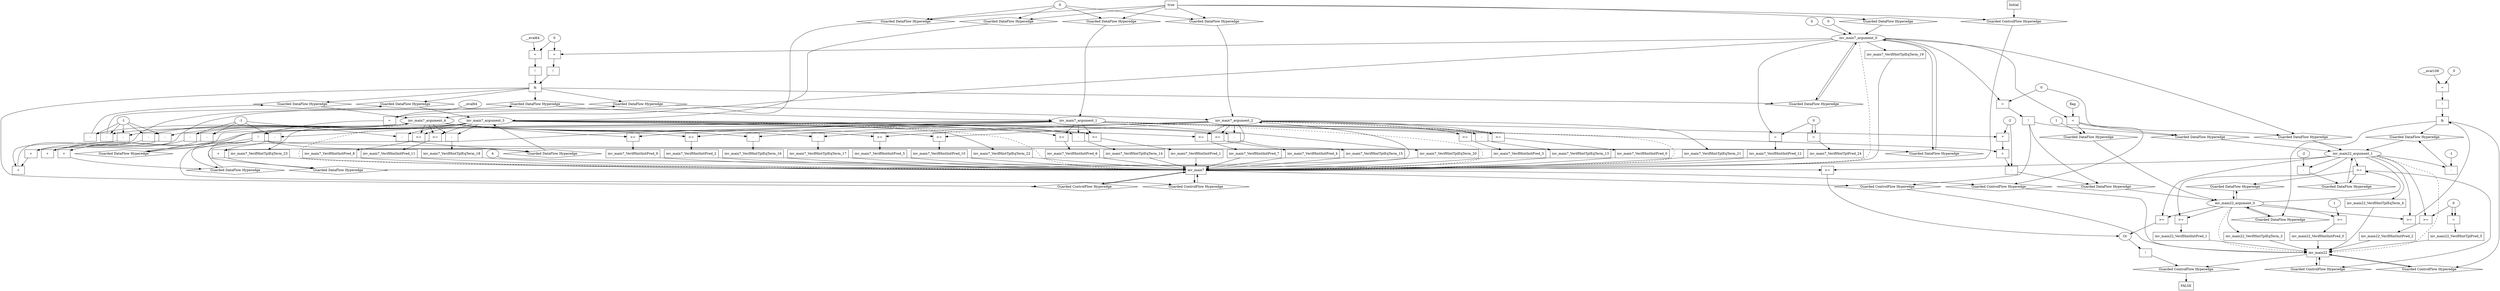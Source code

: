 digraph dag {
inv_main22 [label="inv_main22" shape="rect"];
inv_main7 [label="inv_main7" shape="rect"];
FALSE [label="FALSE" shape="rect"];
Initial [label="Initial" shape="rect"];
ControlFowHyperEdge_0 [label="Guarded ControlFlow Hyperedge" shape="diamond"];
Initial -> ControlFowHyperEdge_0[label=""]
ControlFowHyperEdge_0 -> inv_main7[label=""]
ControlFowHyperEdge_1 [label="Guarded ControlFlow Hyperedge" shape="diamond"];
inv_main22 -> ControlFowHyperEdge_1[label=""]
ControlFowHyperEdge_1 -> inv_main22[label=""]
ControlFowHyperEdge_2 [label="Guarded ControlFlow Hyperedge" shape="diamond"];
inv_main22 -> ControlFowHyperEdge_2[label=""]
ControlFowHyperEdge_2 -> inv_main22[label=""]
ControlFowHyperEdge_3 [label="Guarded ControlFlow Hyperedge" shape="diamond"];
inv_main7 -> ControlFowHyperEdge_3[label=""]
ControlFowHyperEdge_3 -> inv_main22[label=""]
ControlFowHyperEdge_4 [label="Guarded ControlFlow Hyperedge" shape="diamond"];
inv_main7 -> ControlFowHyperEdge_4[label=""]
ControlFowHyperEdge_4 -> inv_main22[label=""]
ControlFowHyperEdge_5 [label="Guarded ControlFlow Hyperedge" shape="diamond"];
inv_main7 -> ControlFowHyperEdge_5[label=""]
ControlFowHyperEdge_5 -> inv_main7[label=""]
ControlFowHyperEdge_6 [label="Guarded ControlFlow Hyperedge" shape="diamond"];
inv_main7 -> ControlFowHyperEdge_6[label=""]
ControlFowHyperEdge_6 -> inv_main7[label=""]
ControlFowHyperEdge_7 [label="Guarded ControlFlow Hyperedge" shape="diamond"];
inv_main22 -> ControlFowHyperEdge_7[label=""]
ControlFowHyperEdge_7 -> FALSE[label=""]
inv_main7_argument_0 [label="inv_main7_argument_0" shape="oval"];
inv_main7_argument_0 -> inv_main7[label="" style="dashed"]
inv_main7_argument_1 [label="inv_main7_argument_1" shape="oval"];
inv_main7_argument_1 -> inv_main7[label="" style="dashed"]
inv_main7_argument_2 [label="inv_main7_argument_2" shape="oval"];
inv_main7_argument_2 -> inv_main7[label="" style="dashed"]
inv_main7_argument_3 [label="inv_main7_argument_3" shape="oval"];
inv_main7_argument_3 -> inv_main7[label="" style="dashed"]
inv_main7_argument_4 [label="inv_main7_argument_4" shape="oval"];
inv_main7_argument_4 -> inv_main7[label="" style="dashed"]
inv_main22_argument_0 [label="inv_main22_argument_0" shape="oval"];
inv_main22_argument_0 -> inv_main22[label="" style="dashed"]
inv_main22_argument_1 [label="inv_main22_argument_1" shape="oval"];
inv_main22_argument_1 -> inv_main22[label="" style="dashed"]

true_0 [label="true" shape="rect"];
true_0->ControlFowHyperEdge_0 [label=""];
xxxinv_main7___Initial_0xxxdataFlow_0_node_0 [label="0"];

xxxinv_main7___Initial_0xxxdataFlow_0_node_0->DataFowHyperEdge_0_inv_main7_argument_1 [label=""];

xxxinv_main7___Initial_0xxxdataFlow_0_node_0->DataFowHyperEdge_0_inv_main7_argument_2 [label=""];

xxxinv_main7___Initial_0xxxdataFlow_0_node_0->DataFowHyperEdge_0_inv_main7_argument_3 [label=""];

xxxinv_main7___Initial_0xxxdataFlow_0_node_0->DataFowHyperEdge_0_inv_main7_argument_4 [label=""];
xxxinv_main22___inv_main22_1xxx_and [label="&" shape="rect"];
xxxinv_main22___inv_main22_1xxxguard_0_node_0 [label="!" shape="rect"];
xxxinv_main22___inv_main22_1xxxguard_0_node_1 [label="=" shape="rect"];
xxxinv_main22___inv_main22_1xxxguard_0_node_2 [label="__eval108"];
xxxinv_main22___inv_main22_1xxxguard_0_node_3 [label="0"];
xxxinv_main22___inv_main22_1xxxguard_0_node_1->xxxinv_main22___inv_main22_1xxxguard_0_node_0
xxxinv_main22___inv_main22_1xxxguard_0_node_2->xxxinv_main22___inv_main22_1xxxguard_0_node_1
xxxinv_main22___inv_main22_1xxxguard_0_node_3->xxxinv_main22___inv_main22_1xxxguard_0_node_1

xxxinv_main22___inv_main22_1xxxguard_0_node_0->xxxinv_main22___inv_main22_1xxx_and [label=""];
xxxinv_main22___inv_main22_1xxxguard1_node_0 [label=">=" shape="rect"];
inv_main22_argument_0->xxxinv_main22___inv_main22_1xxxguard1_node_0
inv_main22_argument_1->xxxinv_main22___inv_main22_1xxxguard1_node_0

xxxinv_main22___inv_main22_1xxxguard1_node_0->xxxinv_main22___inv_main22_1xxx_and [label=""];
xxxinv_main22___inv_main22_1xxx_and->ControlFowHyperEdge_1 [label=""];
xxxinv_main22___inv_main22_1xxxdataFlow_0_node_0 [label="-" shape="rect"];
xxxinv_main22___inv_main22_1xxxdataFlow_0_node_2 [label="-1"];
inv_main22_argument_1->xxxinv_main22___inv_main22_1xxxdataFlow_0_node_0
xxxinv_main22___inv_main22_1xxxdataFlow_0_node_2->xxxinv_main22___inv_main22_1xxxdataFlow_0_node_0

xxxinv_main22___inv_main22_1xxxdataFlow_0_node_0->DataFowHyperEdge_1_inv_main22_argument_1 [label=""];
xxxinv_main22___inv_main22_2xxxguard_0_node_0 [label=">=" shape="rect"];
inv_main22_argument_0->xxxinv_main22___inv_main22_2xxxguard_0_node_0
inv_main22_argument_1->xxxinv_main22___inv_main22_2xxxguard_0_node_0

xxxinv_main22___inv_main22_2xxxguard_0_node_0->ControlFowHyperEdge_2 [label=""];
xxxinv_main22___inv_main22_2xxxdataFlow_0_node_0 [label="-" shape="rect"];
xxxinv_main22___inv_main22_2xxxdataFlow_0_node_2 [label="-2"];
inv_main22_argument_1->xxxinv_main22___inv_main22_2xxxdataFlow_0_node_0
xxxinv_main22___inv_main22_2xxxdataFlow_0_node_2->xxxinv_main22___inv_main22_2xxxdataFlow_0_node_0

xxxinv_main22___inv_main22_2xxxdataFlow_0_node_0->DataFowHyperEdge_2_inv_main22_argument_1 [label=""];
xxxinv_main22___inv_main7_3xxxguard_0_node_0 [label="!" shape="rect"];
xxxinv_main22___inv_main7_3xxxguard_0_node_1 [label="=" shape="rect"];
xxxinv_main22___inv_main7_3xxxguard_0_node_1->xxxinv_main22___inv_main7_3xxxguard_0_node_0
inv_main7_argument_0->xxxinv_main22___inv_main7_3xxxguard_0_node_1
xxxinv_main22___inv_main7_3xxxdataFlow1_node_0->xxxinv_main22___inv_main7_3xxxguard_0_node_1

xxxinv_main22___inv_main7_3xxxguard_0_node_0->ControlFowHyperEdge_3 [label=""];
xxxinv_main22___inv_main7_3xxxdataFlow_0_node_0 [label="-" shape="rect"];
xxxinv_main22___inv_main7_3xxxdataFlow_0_node_1 [label="+" shape="rect"];
xxxinv_main22___inv_main7_3xxxdataFlow_0_node_3 [label="*" shape="rect"];
xxxinv_main22___inv_main7_3xxxdataFlow_0_node_4 [label="-2"];
xxxinv_main22___inv_main7_3xxxdataFlow_0_node_4 [label="-2"];
xxxinv_main22___inv_main7_3xxxdataFlow_0_node_1->xxxinv_main22___inv_main7_3xxxdataFlow_0_node_0
xxxinv_main22___inv_main7_3xxxdataFlow_0_node_4->xxxinv_main22___inv_main7_3xxxdataFlow_0_node_0
inv_main7_argument_1->xxxinv_main22___inv_main7_3xxxdataFlow_0_node_1
xxxinv_main22___inv_main7_3xxxdataFlow_0_node_3->xxxinv_main22___inv_main7_3xxxdataFlow_0_node_1
inv_main7_argument_2->xxxinv_main22___inv_main7_3xxxdataFlow_0_node_3
xxxinv_main22___inv_main7_3xxxdataFlow_0_node_4->xxxinv_main22___inv_main7_3xxxdataFlow_0_node_3

xxxinv_main22___inv_main7_3xxxdataFlow_0_node_0->DataFowHyperEdge_3_inv_main22_argument_0 [label=""];
xxxinv_main22___inv_main7_3xxxdataFlow1_node_0 [label="0"];

xxxinv_main22___inv_main7_3xxxdataFlow1_node_0->DataFowHyperEdge_3_inv_main22_argument_1 [label=""];
xxxinv_main22___inv_main7_4xxxguard_0_node_0 [label="=" shape="rect"];
xxxinv_main22___inv_main7_4xxxguard_0_node_1 [label="flag"];
xxxinv_main22___inv_main7_4xxxguard_0_node_1->xxxinv_main22___inv_main7_4xxxguard_0_node_0
inv_main7_argument_0->xxxinv_main22___inv_main7_4xxxguard_0_node_0

xxxinv_main22___inv_main7_4xxxguard_0_node_0->ControlFowHyperEdge_4 [label=""];
xxxinv_main22___inv_main7_4xxxdataFlow_0_node_0 [label="1"];

xxxinv_main22___inv_main7_4xxxdataFlow_0_node_0->DataFowHyperEdge_4_inv_main22_argument_0 [label=""];

inv_main7_argument_0->DataFowHyperEdge_4_inv_main22_argument_1 [label=""];
xxxinv_main7___inv_main7_5xxx_and [label="&" shape="rect"];
xxxinv_main7___inv_main7_5xxxguard_0_node_0 [label="!" shape="rect"];
xxxinv_main7___inv_main7_5xxxguard_0_node_1 [label="=" shape="rect"];
xxxinv_main7___inv_main7_5xxxguard_0_node_3 [label="0"];
xxxinv_main7___inv_main7_5xxxguard_0_node_1->xxxinv_main7___inv_main7_5xxxguard_0_node_0
inv_main7_argument_0->xxxinv_main7___inv_main7_5xxxguard_0_node_1
xxxinv_main7___inv_main7_5xxxguard_0_node_3->xxxinv_main7___inv_main7_5xxxguard_0_node_1

xxxinv_main7___inv_main7_5xxxguard_0_node_0->xxxinv_main7___inv_main7_5xxx_and [label=""];
xxxinv_main7___inv_main7_5xxxguard1_node_0 [label="!" shape="rect"];
xxxinv_main7___inv_main7_5xxxguard1_node_1 [label="=" shape="rect"];
xxxinv_main7___inv_main7_5xxxguard1_node_2 [label="__eval64"];
xxxinv_main7___inv_main7_5xxxguard1_node_1->xxxinv_main7___inv_main7_5xxxguard1_node_0
xxxinv_main7___inv_main7_5xxxguard1_node_2->xxxinv_main7___inv_main7_5xxxguard1_node_1
xxxinv_main7___inv_main7_5xxxguard_0_node_3->xxxinv_main7___inv_main7_5xxxguard1_node_1

xxxinv_main7___inv_main7_5xxxguard1_node_0->xxxinv_main7___inv_main7_5xxx_and [label=""];
xxxinv_main7___inv_main7_5xxx_and->ControlFowHyperEdge_5 [label=""];
xxxinv_main7___inv_main7_5xxxdataFlow_0_node_0 [label="+" shape="rect"];
xxxinv_main7___inv_main7_5xxxdataFlow_0_node_1 [label="+" shape="rect"];
xxxinv_main7___inv_main7_5xxxdataFlow_0_node_3 [label="-" shape="rect"];
xxxinv_main7___inv_main7_5xxxdataFlow_0_node_5 [label="-1"];
xxxinv_main7___inv_main7_5xxxdataFlow_0_node_6 [label="-" shape="rect"];
xxxinv_main7___inv_main7_5xxxdataFlow_0_node_1->xxxinv_main7___inv_main7_5xxxdataFlow_0_node_0
xxxinv_main7___inv_main7_5xxxdataFlow_0_node_6->xxxinv_main7___inv_main7_5xxxdataFlow_0_node_0
inv_main7_argument_1->xxxinv_main7___inv_main7_5xxxdataFlow_0_node_1
xxxinv_main7___inv_main7_5xxxdataFlow_0_node_3->xxxinv_main7___inv_main7_5xxxdataFlow_0_node_1
inv_main7_argument_4->xxxinv_main7___inv_main7_5xxxdataFlow_0_node_3
xxxinv_main7___inv_main7_5xxxdataFlow_0_node_5->xxxinv_main7___inv_main7_5xxxdataFlow_0_node_3
inv_main7_argument_3->xxxinv_main7___inv_main7_5xxxdataFlow_0_node_6
xxxinv_main7___inv_main7_5xxxdataFlow_0_node_5->xxxinv_main7___inv_main7_5xxxdataFlow_0_node_6

xxxinv_main7___inv_main7_5xxxdataFlow_0_node_0->DataFowHyperEdge_5_inv_main7_argument_1 [label=""];
xxxinv_main7___inv_main7_5xxxdataFlow1_node_0 [label="+" shape="rect"];
xxxinv_main7___inv_main7_5xxxdataFlow1_node_2 [label="-" shape="rect"];
inv_main7_argument_2->xxxinv_main7___inv_main7_5xxxdataFlow1_node_0
xxxinv_main7___inv_main7_5xxxdataFlow1_node_2->xxxinv_main7___inv_main7_5xxxdataFlow1_node_0
inv_main7_argument_3->xxxinv_main7___inv_main7_5xxxdataFlow1_node_2
xxxinv_main7___inv_main7_5xxxdataFlow_0_node_5->xxxinv_main7___inv_main7_5xxxdataFlow1_node_2

xxxinv_main7___inv_main7_5xxxdataFlow1_node_0->DataFowHyperEdge_5_inv_main7_argument_2 [label=""];
xxxinv_main7___inv_main7_5xxxdataFlow2_node_0 [label="-" shape="rect"];
inv_main7_argument_3->xxxinv_main7___inv_main7_5xxxdataFlow2_node_0
xxxinv_main7___inv_main7_5xxxdataFlow_0_node_5->xxxinv_main7___inv_main7_5xxxdataFlow2_node_0

xxxinv_main7___inv_main7_5xxxdataFlow2_node_0->DataFowHyperEdge_5_inv_main7_argument_3 [label=""];
xxxinv_main7___inv_main7_5xxxdataFlow3_node_0 [label="-" shape="rect"];
inv_main7_argument_4->xxxinv_main7___inv_main7_5xxxdataFlow3_node_0
xxxinv_main7___inv_main7_5xxxdataFlow_0_node_5->xxxinv_main7___inv_main7_5xxxdataFlow3_node_0

xxxinv_main7___inv_main7_5xxxdataFlow3_node_0->DataFowHyperEdge_5_inv_main7_argument_4 [label=""];
xxxinv_main7___inv_main7_6xxxguard_0_node_0 [label="!" shape="rect"];
xxxinv_main7___inv_main7_6xxxguard_0_node_1 [label="=" shape="rect"];
xxxinv_main7___inv_main7_6xxxguard_0_node_2 [label="__eval64"];
xxxinv_main7___inv_main7_6xxxguard_0_node_1->xxxinv_main7___inv_main7_6xxxguard_0_node_0
xxxinv_main7___inv_main7_6xxxguard_0_node_2->xxxinv_main7___inv_main7_6xxxguard_0_node_1
inv_main7_argument_0->xxxinv_main7___inv_main7_6xxxguard_0_node_1

xxxinv_main7___inv_main7_6xxxguard_0_node_0->ControlFowHyperEdge_6 [label=""];
xxxinv_main7___inv_main7_6xxxdataFlow_0_node_0 [label="+" shape="rect"];
xxxinv_main7___inv_main7_6xxxdataFlow_0_node_2 [label="-" shape="rect"];
xxxinv_main7___inv_main7_6xxxdataFlow_0_node_4 [label="-1"];
inv_main7_argument_2->xxxinv_main7___inv_main7_6xxxdataFlow_0_node_0
xxxinv_main7___inv_main7_6xxxdataFlow_0_node_2->xxxinv_main7___inv_main7_6xxxdataFlow_0_node_0
inv_main7_argument_3->xxxinv_main7___inv_main7_6xxxdataFlow_0_node_2
xxxinv_main7___inv_main7_6xxxdataFlow_0_node_4->xxxinv_main7___inv_main7_6xxxdataFlow_0_node_2

xxxinv_main7___inv_main7_6xxxdataFlow_0_node_0->DataFowHyperEdge_6_inv_main7_argument_2 [label=""];
xxxinv_main7___inv_main7_6xxxdataFlow1_node_0 [label="-" shape="rect"];
inv_main7_argument_4->xxxinv_main7___inv_main7_6xxxdataFlow1_node_0
xxxinv_main7___inv_main7_6xxxdataFlow_0_node_4->xxxinv_main7___inv_main7_6xxxdataFlow1_node_0

xxxinv_main7___inv_main7_6xxxdataFlow1_node_0->DataFowHyperEdge_6_inv_main7_argument_4 [label=""];
xxxinv_main7___inv_main7_6xxxdataFlow2_node_0 [label="+" shape="rect"];
xxxinv_main7___inv_main7_6xxxdataFlow2_node_2 [label="-" shape="rect"];
inv_main7_argument_1->xxxinv_main7___inv_main7_6xxxdataFlow2_node_0
xxxinv_main7___inv_main7_6xxxdataFlow2_node_2->xxxinv_main7___inv_main7_6xxxdataFlow2_node_0
inv_main7_argument_4->xxxinv_main7___inv_main7_6xxxdataFlow2_node_2
xxxinv_main7___inv_main7_6xxxdataFlow_0_node_4->xxxinv_main7___inv_main7_6xxxdataFlow2_node_2

xxxinv_main7___inv_main7_6xxxdataFlow2_node_0->DataFowHyperEdge_6_inv_main7_argument_1 [label=""];

inv_main7_argument_0->DataFowHyperEdge_6_inv_main7_argument_0 [label=""];
xxxinv_main7___inv_main7_6xxxdataFlow4_node_0 [label="-" shape="rect"];
inv_main7_argument_3->xxxinv_main7___inv_main7_6xxxdataFlow4_node_0
xxxinv_main7___inv_main7_6xxxdataFlow_0_node_4->xxxinv_main7___inv_main7_6xxxdataFlow4_node_0

xxxinv_main7___inv_main7_6xxxdataFlow4_node_0->DataFowHyperEdge_6_inv_main7_argument_3 [label=""];
xxxFALSE___inv_main22_7xxxguard_0_node_0 [label="!" shape="rect"];
xxxFALSE___inv_main22_7xxxguard_0_node_1 [label="Or"];
xxxFALSE___inv_main22_7xxxguard_0_node_2 [label=">=" shape="rect"];
xxxFALSE___inv_main22_7xxxguard_0_node_3 [label="4"];
xxxFALSE___inv_main22_7xxxguard_0_node_5 [label=">=" shape="rect"];
xxxFALSE___inv_main22_7xxxguard_0_node_1->xxxFALSE___inv_main22_7xxxguard_0_node_0
xxxFALSE___inv_main22_7xxxguard_0_node_2->xxxFALSE___inv_main22_7xxxguard_0_node_1
xxxFALSE___inv_main22_7xxxguard_0_node_5->xxxFALSE___inv_main22_7xxxguard_0_node_1
xxxFALSE___inv_main22_7xxxguard_0_node_3->xxxFALSE___inv_main22_7xxxguard_0_node_2
inv_main22_argument_1->xxxFALSE___inv_main22_7xxxguard_0_node_2
inv_main22_argument_0->xxxFALSE___inv_main22_7xxxguard_0_node_5
inv_main22_argument_1->xxxFALSE___inv_main22_7xxxguard_0_node_5

xxxFALSE___inv_main22_7xxxguard_0_node_0->ControlFowHyperEdge_7 [label=""];
DataFowHyperEdge_0_inv_main7_argument_0 [label="Guarded DataFlow Hyperedge" shape="diamond"];
DataFowHyperEdge_0_inv_main7_argument_0 -> inv_main7_argument_0[label=""]
true_0->DataFowHyperEdge_0_inv_main7_argument_0 [label=""];
DataFowHyperEdge_0_inv_main7_argument_1 [label="Guarded DataFlow Hyperedge" shape="diamond"];
DataFowHyperEdge_0_inv_main7_argument_1 -> inv_main7_argument_1[label=""]
true_0->DataFowHyperEdge_0_inv_main7_argument_1 [label=""];
DataFowHyperEdge_0_inv_main7_argument_2 [label="Guarded DataFlow Hyperedge" shape="diamond"];
DataFowHyperEdge_0_inv_main7_argument_2 -> inv_main7_argument_2[label=""]
true_0->DataFowHyperEdge_0_inv_main7_argument_2 [label=""];
DataFowHyperEdge_0_inv_main7_argument_3 [label="Guarded DataFlow Hyperedge" shape="diamond"];
DataFowHyperEdge_0_inv_main7_argument_3 -> inv_main7_argument_3[label=""]
true_0->DataFowHyperEdge_0_inv_main7_argument_3 [label=""];
DataFowHyperEdge_0_inv_main7_argument_4 [label="Guarded DataFlow Hyperedge" shape="diamond"];
DataFowHyperEdge_0_inv_main7_argument_4 -> inv_main7_argument_4[label=""]
true_0->DataFowHyperEdge_0_inv_main7_argument_4 [label=""];
DataFowHyperEdge_1_inv_main22_argument_0 [label="Guarded DataFlow Hyperedge" shape="diamond"];
DataFowHyperEdge_1_inv_main22_argument_0 -> inv_main22_argument_0[label=""]
xxxinv_main22___inv_main22_1xxx_and -> DataFowHyperEdge_1_inv_main22_argument_0[label=""]
DataFowHyperEdge_1_inv_main22_argument_1 [label="Guarded DataFlow Hyperedge" shape="diamond"];
DataFowHyperEdge_1_inv_main22_argument_1 -> inv_main22_argument_1[label=""]
xxxinv_main22___inv_main22_1xxx_and -> DataFowHyperEdge_1_inv_main22_argument_1[label=""]
DataFowHyperEdge_2_inv_main22_argument_0 [label="Guarded DataFlow Hyperedge" shape="diamond"];
DataFowHyperEdge_2_inv_main22_argument_0 -> inv_main22_argument_0[label=""]
xxxinv_main22___inv_main22_2xxxguard_0_node_0 -> DataFowHyperEdge_2_inv_main22_argument_0[label=""]
DataFowHyperEdge_2_inv_main22_argument_1 [label="Guarded DataFlow Hyperedge" shape="diamond"];
DataFowHyperEdge_2_inv_main22_argument_1 -> inv_main22_argument_1[label=""]
xxxinv_main22___inv_main22_2xxxguard_0_node_0 -> DataFowHyperEdge_2_inv_main22_argument_1[label=""]
DataFowHyperEdge_3_inv_main22_argument_0 [label="Guarded DataFlow Hyperedge" shape="diamond"];
DataFowHyperEdge_3_inv_main22_argument_0 -> inv_main22_argument_0[label=""]
xxxinv_main22___inv_main7_3xxxguard_0_node_0 -> DataFowHyperEdge_3_inv_main22_argument_0[label=""]
DataFowHyperEdge_3_inv_main22_argument_1 [label="Guarded DataFlow Hyperedge" shape="diamond"];
DataFowHyperEdge_3_inv_main22_argument_1 -> inv_main22_argument_1[label=""]
xxxinv_main22___inv_main7_3xxxguard_0_node_0 -> DataFowHyperEdge_3_inv_main22_argument_1[label=""]
DataFowHyperEdge_4_inv_main22_argument_0 [label="Guarded DataFlow Hyperedge" shape="diamond"];
DataFowHyperEdge_4_inv_main22_argument_0 -> inv_main22_argument_0[label=""]
xxxinv_main22___inv_main7_4xxxguard_0_node_0 -> DataFowHyperEdge_4_inv_main22_argument_0[label=""]
DataFowHyperEdge_4_inv_main22_argument_1 [label="Guarded DataFlow Hyperedge" shape="diamond"];
DataFowHyperEdge_4_inv_main22_argument_1 -> inv_main22_argument_1[label=""]
xxxinv_main22___inv_main7_4xxxguard_0_node_0 -> DataFowHyperEdge_4_inv_main22_argument_1[label=""]
DataFowHyperEdge_5_inv_main7_argument_0 [label="Guarded DataFlow Hyperedge" shape="diamond"];
DataFowHyperEdge_5_inv_main7_argument_0 -> inv_main7_argument_0[label=""]
xxxinv_main7___inv_main7_5xxx_and -> DataFowHyperEdge_5_inv_main7_argument_0[label=""]
DataFowHyperEdge_5_inv_main7_argument_1 [label="Guarded DataFlow Hyperedge" shape="diamond"];
DataFowHyperEdge_5_inv_main7_argument_1 -> inv_main7_argument_1[label=""]
xxxinv_main7___inv_main7_5xxx_and -> DataFowHyperEdge_5_inv_main7_argument_1[label=""]
DataFowHyperEdge_5_inv_main7_argument_2 [label="Guarded DataFlow Hyperedge" shape="diamond"];
DataFowHyperEdge_5_inv_main7_argument_2 -> inv_main7_argument_2[label=""]
xxxinv_main7___inv_main7_5xxx_and -> DataFowHyperEdge_5_inv_main7_argument_2[label=""]
DataFowHyperEdge_5_inv_main7_argument_3 [label="Guarded DataFlow Hyperedge" shape="diamond"];
DataFowHyperEdge_5_inv_main7_argument_3 -> inv_main7_argument_3[label=""]
xxxinv_main7___inv_main7_5xxx_and -> DataFowHyperEdge_5_inv_main7_argument_3[label=""]
DataFowHyperEdge_5_inv_main7_argument_4 [label="Guarded DataFlow Hyperedge" shape="diamond"];
DataFowHyperEdge_5_inv_main7_argument_4 -> inv_main7_argument_4[label=""]
xxxinv_main7___inv_main7_5xxx_and -> DataFowHyperEdge_5_inv_main7_argument_4[label=""]
DataFowHyperEdge_6_inv_main7_argument_0 [label="Guarded DataFlow Hyperedge" shape="diamond"];
DataFowHyperEdge_6_inv_main7_argument_0 -> inv_main7_argument_0[label=""]
xxxinv_main7___inv_main7_6xxxguard_0_node_0 -> DataFowHyperEdge_6_inv_main7_argument_0[label=""]
DataFowHyperEdge_6_inv_main7_argument_1 [label="Guarded DataFlow Hyperedge" shape="diamond"];
DataFowHyperEdge_6_inv_main7_argument_1 -> inv_main7_argument_1[label=""]
xxxinv_main7___inv_main7_6xxxguard_0_node_0 -> DataFowHyperEdge_6_inv_main7_argument_1[label=""]
DataFowHyperEdge_6_inv_main7_argument_2 [label="Guarded DataFlow Hyperedge" shape="diamond"];
DataFowHyperEdge_6_inv_main7_argument_2 -> inv_main7_argument_2[label=""]
xxxinv_main7___inv_main7_6xxxguard_0_node_0 -> DataFowHyperEdge_6_inv_main7_argument_2[label=""]
DataFowHyperEdge_6_inv_main7_argument_3 [label="Guarded DataFlow Hyperedge" shape="diamond"];
DataFowHyperEdge_6_inv_main7_argument_3 -> inv_main7_argument_3[label=""]
xxxinv_main7___inv_main7_6xxxguard_0_node_0 -> DataFowHyperEdge_6_inv_main7_argument_3[label=""]
DataFowHyperEdge_6_inv_main7_argument_4 [label="Guarded DataFlow Hyperedge" shape="diamond"];
DataFowHyperEdge_6_inv_main7_argument_4 -> inv_main7_argument_4[label=""]
xxxinv_main7___inv_main7_6xxxguard_0_node_0 -> DataFowHyperEdge_6_inv_main7_argument_4[label=""]
"xxxinv_main22___inv_main7_4xxxinv_main7_argument_0_constant_0" [label="0"];
"xxxinv_main22___inv_main7_4xxxinv_main7_argument_0_constant_0"->inv_main7_argument_0 [label=""];
"xxxinv_main7___inv_main7_6xxxinv_main7_argument_0_constant_0" [label="0"];
"xxxinv_main7___inv_main7_6xxxinv_main7_argument_0_constant_0"->inv_main7_argument_0 [label=""];
inv_main22_argument_0 -> DataFowHyperEdge_1_inv_main22_argument_0[label=""]
inv_main22_argument_0 -> DataFowHyperEdge_2_inv_main22_argument_0[label=""]
inv_main7_argument_0 -> DataFowHyperEdge_5_inv_main7_argument_0[label=""]




inv_main7_VerifHintInitPred_0 [label="inv_main7_VerifHintInitPred_0" shape="rect"];
inv_main7predicate_0_node_0 -> inv_main7_VerifHintInitPred_0[label="" ];
inv_main7_VerifHintInitPred_0 -> inv_main7[label="" ];
inv_main7predicate_0_node_0 [label=">=" shape="rect"];
inv_main7_argument_1 [label="inv_main7_argument_1"];
inv_main7_argument_2 [label="inv_main7_argument_2"];
inv_main7_argument_2->inv_main7predicate_0_node_0
inv_main7_argument_1->inv_main7predicate_0_node_0

inv_main7_VerifHintInitPred_1 [label="inv_main7_VerifHintInitPred_1" shape="rect"];
inv_main7predicate_1_node_0 -> inv_main7_VerifHintInitPred_1[label="" ];
inv_main7_VerifHintInitPred_1 -> inv_main7[label="" ];
inv_main7predicate_1_node_0 [label=">=" shape="rect"];
inv_main7_argument_1 [label="inv_main7_argument_1"];
inv_main7_argument_3 [label="inv_main7_argument_3"];
inv_main7_argument_3->inv_main7predicate_1_node_0
inv_main7_argument_1->inv_main7predicate_1_node_0

inv_main7_VerifHintInitPred_2 [label="inv_main7_VerifHintInitPred_2" shape="rect"];
inv_main7predicate_2_node_0 -> inv_main7_VerifHintInitPred_2[label="" ];
inv_main7_VerifHintInitPred_2 -> inv_main7[label="" ];
inv_main7predicate_2_node_0 [label=">=" shape="rect"];
inv_main7_argument_1 [label="inv_main7_argument_1"];
inv_main7_argument_4 [label="inv_main7_argument_4"];
inv_main7_argument_4->inv_main7predicate_2_node_0
inv_main7_argument_1->inv_main7predicate_2_node_0

inv_main7_VerifHintInitPred_3 [label="inv_main7_VerifHintInitPred_3" shape="rect"];
inv_main7predicate_3_node_0 -> inv_main7_VerifHintInitPred_3[label="" ];
inv_main7_VerifHintInitPred_3 -> inv_main7[label="" ];
inv_main7predicate_3_node_0 [label=">=" shape="rect"];
inv_main7_argument_2 [label="inv_main7_argument_2"];
inv_main7_argument_1 [label="inv_main7_argument_1"];
inv_main7_argument_1->inv_main7predicate_3_node_0
inv_main7_argument_2->inv_main7predicate_3_node_0

inv_main7_VerifHintInitPred_4 [label="inv_main7_VerifHintInitPred_4" shape="rect"];
inv_main7predicate_4_node_0 -> inv_main7_VerifHintInitPred_4[label="" ];
inv_main7_VerifHintInitPred_4 -> inv_main7[label="" ];
inv_main7predicate_4_node_0 [label=">=" shape="rect"];
inv_main7_argument_2 [label="inv_main7_argument_2"];
inv_main7_argument_3 [label="inv_main7_argument_3"];
inv_main7_argument_3->inv_main7predicate_4_node_0
inv_main7_argument_2->inv_main7predicate_4_node_0

inv_main7_VerifHintInitPred_5 [label="inv_main7_VerifHintInitPred_5" shape="rect"];
inv_main7predicate_5_node_0 -> inv_main7_VerifHintInitPred_5[label="" ];
inv_main7_VerifHintInitPred_5 -> inv_main7[label="" ];
inv_main7predicate_5_node_0 [label=">=" shape="rect"];
inv_main7_argument_2 [label="inv_main7_argument_2"];
inv_main7_argument_4 [label="inv_main7_argument_4"];
inv_main7_argument_4->inv_main7predicate_5_node_0
inv_main7_argument_2->inv_main7predicate_5_node_0

inv_main7_VerifHintInitPred_6 [label="inv_main7_VerifHintInitPred_6" shape="rect"];
inv_main7predicate_6_node_0 -> inv_main7_VerifHintInitPred_6[label="" ];
inv_main7_VerifHintInitPred_6 -> inv_main7[label="" ];
inv_main7predicate_6_node_0 [label=">=" shape="rect"];
inv_main7_argument_3 [label="inv_main7_argument_3"];
inv_main7_argument_1 [label="inv_main7_argument_1"];
inv_main7_argument_1->inv_main7predicate_6_node_0
inv_main7_argument_3->inv_main7predicate_6_node_0

inv_main7_VerifHintInitPred_7 [label="inv_main7_VerifHintInitPred_7" shape="rect"];
inv_main7predicate_7_node_0 -> inv_main7_VerifHintInitPred_7[label="" ];
inv_main7_VerifHintInitPred_7 -> inv_main7[label="" ];
inv_main7predicate_7_node_0 [label=">=" shape="rect"];
inv_main7_argument_3 [label="inv_main7_argument_3"];
inv_main7_argument_2 [label="inv_main7_argument_2"];
inv_main7_argument_2->inv_main7predicate_7_node_0
inv_main7_argument_3->inv_main7predicate_7_node_0

inv_main7_VerifHintInitPred_8 [label="inv_main7_VerifHintInitPred_8" shape="rect"];
inv_main7predicate_8_node_0 -> inv_main7_VerifHintInitPred_8[label="" ];
inv_main7_VerifHintInitPred_8 -> inv_main7[label="" ];
inv_main7predicate_8_node_0 [label=">=" shape="rect"];
inv_main7_argument_3 [label="inv_main7_argument_3"];
inv_main7_argument_4 [label="inv_main7_argument_4"];
inv_main7_argument_4->inv_main7predicate_8_node_0
inv_main7_argument_3->inv_main7predicate_8_node_0

inv_main7_VerifHintInitPred_9 [label="inv_main7_VerifHintInitPred_9" shape="rect"];
inv_main7predicate_9_node_0 -> inv_main7_VerifHintInitPred_9[label="" ];
inv_main7_VerifHintInitPred_9 -> inv_main7[label="" ];
inv_main7predicate_9_node_0 [label=">=" shape="rect"];
inv_main7_argument_4 [label="inv_main7_argument_4"];
inv_main7_argument_1 [label="inv_main7_argument_1"];
inv_main7_argument_1->inv_main7predicate_9_node_0
inv_main7_argument_4->inv_main7predicate_9_node_0

inv_main7_VerifHintInitPred_10 [label="inv_main7_VerifHintInitPred_10" shape="rect"];
inv_main7predicate_10_node_0 -> inv_main7_VerifHintInitPred_10[label="" ];
inv_main7_VerifHintInitPred_10 -> inv_main7[label="" ];
inv_main7predicate_10_node_0 [label=">=" shape="rect"];
inv_main7_argument_4 [label="inv_main7_argument_4"];
inv_main7_argument_2 [label="inv_main7_argument_2"];
inv_main7_argument_2->inv_main7predicate_10_node_0
inv_main7_argument_4->inv_main7predicate_10_node_0

inv_main7_VerifHintInitPred_11 [label="inv_main7_VerifHintInitPred_11" shape="rect"];
inv_main7predicate_11_node_0 -> inv_main7_VerifHintInitPred_11[label="" ];
inv_main7_VerifHintInitPred_11 -> inv_main7[label="" ];
inv_main7predicate_11_node_0 [label=">=" shape="rect"];
inv_main7_argument_4 [label="inv_main7_argument_4"];
inv_main7_argument_3 [label="inv_main7_argument_3"];
inv_main7_argument_3->inv_main7predicate_11_node_0
inv_main7_argument_4->inv_main7predicate_11_node_0

inv_main7_VerifHintInitPred_12 [label="inv_main7_VerifHintInitPred_12" shape="rect"];
inv_main7predicate_12_node_0 -> inv_main7_VerifHintInitPred_12[label="" ];
inv_main7_VerifHintInitPred_12 -> inv_main7[label="" ];
inv_main7predicate_12_node_0 [label="=" shape="rect"];
inv_main7_argument_0 [label="inv_main7_argument_0"];
inv_main7predicate_12_node_2 [label="0"];
inv_main7predicate_12_node_2->inv_main7predicate_12_node_0
inv_main7_argument_0->inv_main7predicate_12_node_0

inv_main7_VerifHintTplEqTerm_13 [label="inv_main7_VerifHintTplEqTerm_13" shape="rect"];
inv_main7predicate_13_node_0 -> inv_main7_VerifHintTplEqTerm_13[label="" ];
inv_main7_VerifHintTplEqTerm_13 -> inv_main7[label="" ];
inv_main7predicate_13_node_0 [label="-" shape="rect"];
inv_main7_argument_2 [label="inv_main7_argument_2"];
inv_main7_argument_1 [label="inv_main7_argument_1"];
inv_main7_argument_1->inv_main7predicate_13_node_0
inv_main7_argument_2->inv_main7predicate_13_node_0

inv_main7_VerifHintTplEqTerm_14 [label="inv_main7_VerifHintTplEqTerm_14" shape="rect"];
inv_main7predicate_14_node_0 -> inv_main7_VerifHintTplEqTerm_14[label="" ];
inv_main7_VerifHintTplEqTerm_14 -> inv_main7[label="" ];
inv_main7predicate_14_node_0 [label="-" shape="rect"];
inv_main7_argument_3 [label="inv_main7_argument_3"];
inv_main7_argument_1 [label="inv_main7_argument_1"];
inv_main7_argument_1->inv_main7predicate_14_node_0
inv_main7_argument_3->inv_main7predicate_14_node_0

inv_main7_VerifHintTplEqTerm_15 [label="inv_main7_VerifHintTplEqTerm_15" shape="rect"];
inv_main7predicate_15_node_0 -> inv_main7_VerifHintTplEqTerm_15[label="" ];
inv_main7_VerifHintTplEqTerm_15 -> inv_main7[label="" ];
inv_main7predicate_15_node_0 [label="-" shape="rect"];
inv_main7_argument_3 [label="inv_main7_argument_3"];
inv_main7_argument_2 [label="inv_main7_argument_2"];
inv_main7_argument_2->inv_main7predicate_15_node_0
inv_main7_argument_3->inv_main7predicate_15_node_0

inv_main7_VerifHintTplEqTerm_16 [label="inv_main7_VerifHintTplEqTerm_16" shape="rect"];
inv_main7predicate_16_node_0 -> inv_main7_VerifHintTplEqTerm_16[label="" ];
inv_main7_VerifHintTplEqTerm_16 -> inv_main7[label="" ];
inv_main7predicate_16_node_0 [label="-" shape="rect"];
inv_main7_argument_4 [label="inv_main7_argument_4"];
inv_main7_argument_1 [label="inv_main7_argument_1"];
inv_main7_argument_1->inv_main7predicate_16_node_0
inv_main7_argument_4->inv_main7predicate_16_node_0

inv_main7_VerifHintTplEqTerm_17 [label="inv_main7_VerifHintTplEqTerm_17" shape="rect"];
inv_main7predicate_17_node_0 -> inv_main7_VerifHintTplEqTerm_17[label="" ];
inv_main7_VerifHintTplEqTerm_17 -> inv_main7[label="" ];
inv_main7predicate_17_node_0 [label="-" shape="rect"];
inv_main7_argument_4 [label="inv_main7_argument_4"];
inv_main7_argument_2 [label="inv_main7_argument_2"];
inv_main7_argument_2->inv_main7predicate_17_node_0
inv_main7_argument_4->inv_main7predicate_17_node_0

inv_main7_VerifHintTplEqTerm_18 [label="inv_main7_VerifHintTplEqTerm_18" shape="rect"];
inv_main7predicate_18_node_0 -> inv_main7_VerifHintTplEqTerm_18[label="" ];
inv_main7_VerifHintTplEqTerm_18 -> inv_main7[label="" ];
inv_main7predicate_18_node_0 [label="-" shape="rect"];
inv_main7_argument_4 [label="inv_main7_argument_4"];
inv_main7_argument_3 [label="inv_main7_argument_3"];
inv_main7_argument_3->inv_main7predicate_18_node_0
inv_main7_argument_4->inv_main7predicate_18_node_0

inv_main7_VerifHintTplEqTerm_19 [label="inv_main7_VerifHintTplEqTerm_19" shape="rect"];
inv_main7_argument_0 -> inv_main7_VerifHintTplEqTerm_19[label="" ];
inv_main7_VerifHintTplEqTerm_19 -> inv_main7[label="" ];
inv_main7_argument_0 [label="inv_main7_argument_0"];

inv_main7_VerifHintTplEqTerm_20 [label="inv_main7_VerifHintTplEqTerm_20" shape="rect"];
inv_main7_argument_1 -> inv_main7_VerifHintTplEqTerm_20[label="" ];
inv_main7_VerifHintTplEqTerm_20 -> inv_main7[label="" ];
inv_main7_argument_1 [label="inv_main7_argument_1"];

inv_main7_VerifHintTplEqTerm_21 [label="inv_main7_VerifHintTplEqTerm_21" shape="rect"];
inv_main7_argument_2 -> inv_main7_VerifHintTplEqTerm_21[label="" ];
inv_main7_VerifHintTplEqTerm_21 -> inv_main7[label="" ];
inv_main7_argument_2 [label="inv_main7_argument_2"];

inv_main7_VerifHintTplEqTerm_22 [label="inv_main7_VerifHintTplEqTerm_22" shape="rect"];
inv_main7_argument_3 -> inv_main7_VerifHintTplEqTerm_22[label="" ];
inv_main7_VerifHintTplEqTerm_22 -> inv_main7[label="" ];
inv_main7_argument_3 [label="inv_main7_argument_3"];

inv_main7_VerifHintTplEqTerm_23 [label="inv_main7_VerifHintTplEqTerm_23" shape="rect"];
inv_main7_argument_4 -> inv_main7_VerifHintTplEqTerm_23[label="" ];
inv_main7_VerifHintTplEqTerm_23 -> inv_main7[label="" ];
inv_main7_argument_4 [label="inv_main7_argument_4"];

inv_main7_VerifHintTplPred_24 [label="inv_main7_VerifHintTplPred_24" shape="rect"];
inv_main7predicate_24_node_0 -> inv_main7_VerifHintTplPred_24[label="" ];
inv_main7_VerifHintTplPred_24 -> inv_main7[label="" ];
inv_main7predicate_24_node_0 [label="=" shape="rect"];
inv_main7predicate_12_node_2->inv_main7predicate_24_node_0
inv_main7predicate_12_node_2->inv_main7predicate_24_node_0

inv_main22_VerifHintInitPred_0 [label="inv_main22_VerifHintInitPred_0" shape="rect"];
inv_main22predicate_0_node_0 -> inv_main22_VerifHintInitPred_0[label="" ];
inv_main22_VerifHintInitPred_0 -> inv_main22[label="" ];
inv_main22predicate_0_node_0 [label=">=" shape="rect"];
inv_main22predicate_0_node_1 [label="1"];
inv_main22_argument_0 [label="inv_main22_argument_0"];
inv_main22predicate_0_node_1->inv_main22predicate_0_node_0
inv_main22_argument_0->inv_main22predicate_0_node_0

inv_main22_VerifHintInitPred_1 [label="inv_main22_VerifHintInitPred_1" shape="rect"];
inv_main22predicate_1_node_0 -> inv_main22_VerifHintInitPred_1[label="" ];
inv_main22_VerifHintInitPred_1 -> inv_main22[label="" ];
inv_main22predicate_1_node_0 [label=">=" shape="rect"];
inv_main22_argument_0 [label="inv_main22_argument_0"];
inv_main22_argument_1 [label="inv_main22_argument_1"];
inv_main22_argument_1->inv_main22predicate_1_node_0
inv_main22_argument_0->inv_main22predicate_1_node_0

inv_main22_VerifHintInitPred_2 [label="inv_main22_VerifHintInitPred_2" shape="rect"];
inv_main22predicate_2_node_0 -> inv_main22_VerifHintInitPred_2[label="" ];
inv_main22_VerifHintInitPred_2 -> inv_main22[label="" ];
inv_main22predicate_2_node_0 [label=">=" shape="rect"];
inv_main22_argument_1 [label="inv_main22_argument_1"];
inv_main22predicate_2_node_2 [label="0"];
inv_main22predicate_2_node_2->inv_main22predicate_2_node_0
inv_main22_argument_1->inv_main22predicate_2_node_0

inv_main22_VerifHintTplEqTerm_3 [label="inv_main22_VerifHintTplEqTerm_3" shape="rect"];
inv_main22_argument_0 -> inv_main22_VerifHintTplEqTerm_3[label="" ];
inv_main22_VerifHintTplEqTerm_3 -> inv_main22[label="" ];
inv_main22_argument_0 [label="inv_main22_argument_0"];

inv_main22_VerifHintTplEqTerm_4 [label="inv_main22_VerifHintTplEqTerm_4" shape="rect"];
inv_main22_argument_1 -> inv_main22_VerifHintTplEqTerm_4[label="" ];
inv_main22_VerifHintTplEqTerm_4 -> inv_main22[label="" ];
inv_main22_argument_1 [label="inv_main22_argument_1"];

inv_main22_VerifHintTplPred_5 [label="inv_main22_VerifHintTplPred_5" shape="rect"];
inv_main22predicate_5_node_0 -> inv_main22_VerifHintTplPred_5[label="" ];
inv_main22_VerifHintTplPred_5 -> inv_main22[label="" ];
inv_main22predicate_5_node_0 [label="=" shape="rect"];
inv_main22predicate_2_node_2->inv_main22predicate_5_node_0
inv_main22predicate_2_node_2->inv_main22predicate_5_node_0

}
